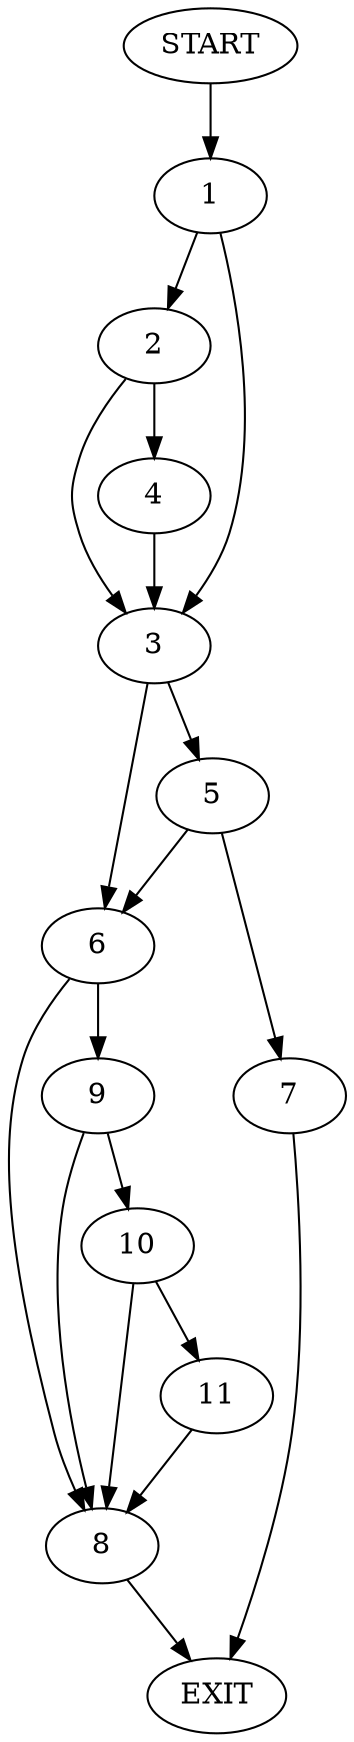 digraph {
0 [label="START"]
12 [label="EXIT"]
0 -> 1
1 -> 2
1 -> 3
2 -> 4
2 -> 3
3 -> 5
3 -> 6
4 -> 3
5 -> 6
5 -> 7
6 -> 8
6 -> 9
7 -> 12
8 -> 12
9 -> 8
9 -> 10
10 -> 11
10 -> 8
11 -> 8
}

